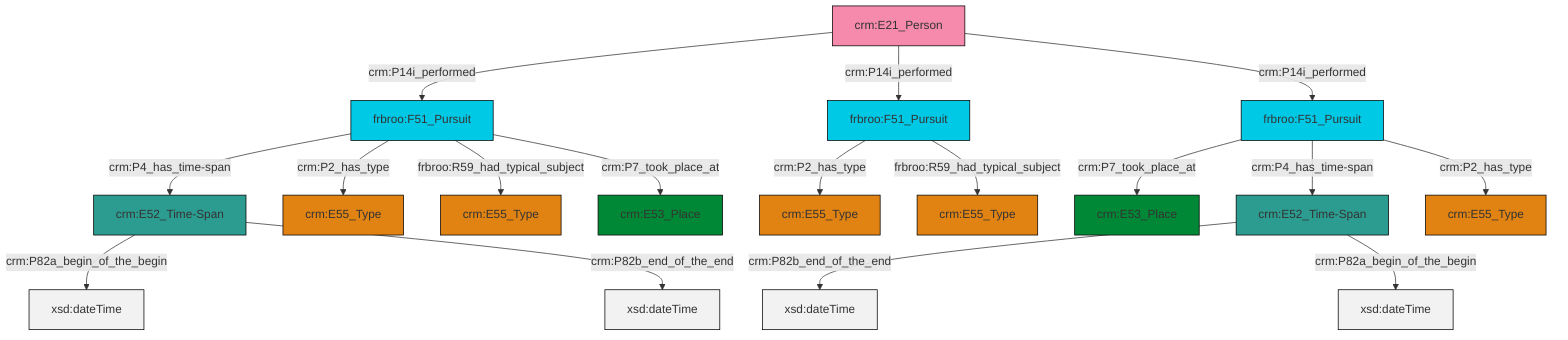 graph TD
classDef Literal fill:#f2f2f2,stroke:#000000;
classDef CRM_Entity fill:#FFFFFF,stroke:#000000;
classDef Temporal_Entity fill:#00C9E6, stroke:#000000;
classDef Type fill:#E18312, stroke:#000000;
classDef Time-Span fill:#2C9C91, stroke:#000000;
classDef Appellation fill:#FFEB7F, stroke:#000000;
classDef Place fill:#008836, stroke:#000000;
classDef Persistent_Item fill:#B266B2, stroke:#000000;
classDef Conceptual_Object fill:#FFD700, stroke:#000000;
classDef Physical_Thing fill:#D2B48C, stroke:#000000;
classDef Actor fill:#f58aad, stroke:#000000;
classDef PC_Classes fill:#4ce600, stroke:#000000;
classDef Multi fill:#cccccc,stroke:#000000;

2["frbroo:F51_Pursuit"]:::Temporal_Entity -->|crm:P2_has_type| 3["crm:E55_Type"]:::Type
11["frbroo:F51_Pursuit"]:::Temporal_Entity -->|crm:P4_has_time-span| 12["crm:E52_Time-Span"]:::Time-Span
6["crm:E21_Person"]:::Actor -->|crm:P14i_performed| 11["frbroo:F51_Pursuit"]:::Temporal_Entity
13["frbroo:F51_Pursuit"]:::Temporal_Entity -->|crm:P7_took_place_at| 4["crm:E53_Place"]:::Place
11["frbroo:F51_Pursuit"]:::Temporal_Entity -->|crm:P2_has_type| 15["crm:E55_Type"]:::Type
13["frbroo:F51_Pursuit"]:::Temporal_Entity -->|crm:P4_has_time-span| 18["crm:E52_Time-Span"]:::Time-Span
11["frbroo:F51_Pursuit"]:::Temporal_Entity -->|frbroo:R59_had_typical_subject| 16["crm:E55_Type"]:::Type
12["crm:E52_Time-Span"]:::Time-Span -->|crm:P82a_begin_of_the_begin| 22[xsd:dateTime]:::Literal
11["frbroo:F51_Pursuit"]:::Temporal_Entity -->|crm:P7_took_place_at| 9["crm:E53_Place"]:::Place
18["crm:E52_Time-Span"]:::Time-Span -->|crm:P82b_end_of_the_end| 25[xsd:dateTime]:::Literal
12["crm:E52_Time-Span"]:::Time-Span -->|crm:P82b_end_of_the_end| 26[xsd:dateTime]:::Literal
6["crm:E21_Person"]:::Actor -->|crm:P14i_performed| 2["frbroo:F51_Pursuit"]:::Temporal_Entity
18["crm:E52_Time-Span"]:::Time-Span -->|crm:P82a_begin_of_the_begin| 29[xsd:dateTime]:::Literal
6["crm:E21_Person"]:::Actor -->|crm:P14i_performed| 13["frbroo:F51_Pursuit"]:::Temporal_Entity
13["frbroo:F51_Pursuit"]:::Temporal_Entity -->|crm:P2_has_type| 0["crm:E55_Type"]:::Type
2["frbroo:F51_Pursuit"]:::Temporal_Entity -->|frbroo:R59_had_typical_subject| 20["crm:E55_Type"]:::Type